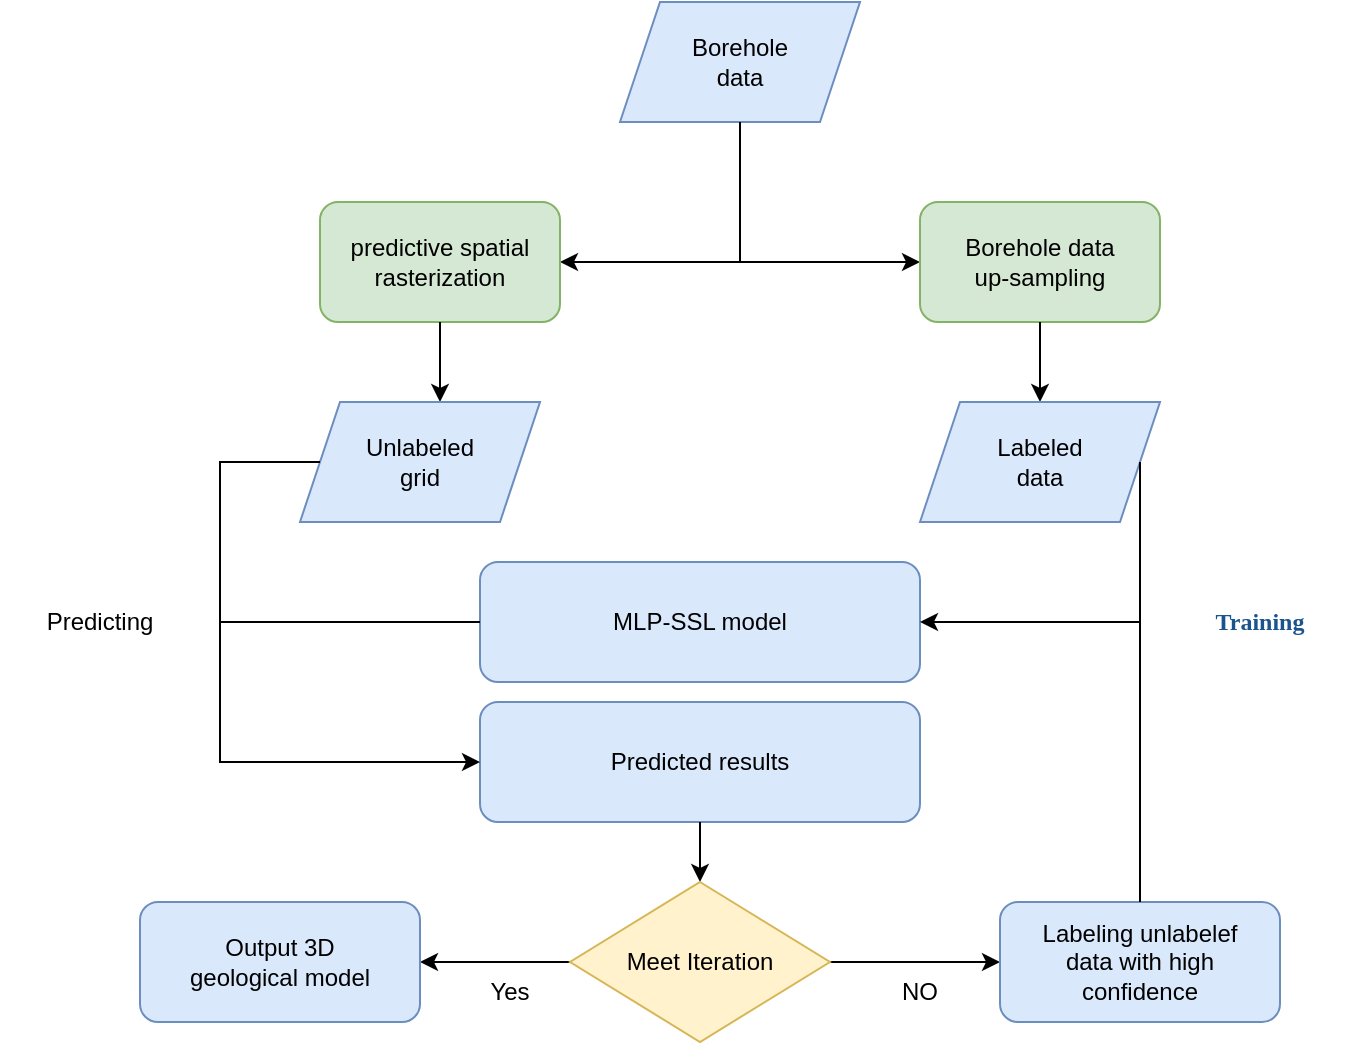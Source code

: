 <mxfile version="24.4.4" type="github">
  <diagram name="第 1 页" id="4HQFFYl0oMXb8RrgsdkW">
    <mxGraphModel dx="1434" dy="738" grid="1" gridSize="10" guides="1" tooltips="1" connect="1" arrows="1" fold="1" page="1" pageScale="1" pageWidth="827" pageHeight="1169" math="0" shadow="0">
      <root>
        <mxCell id="0" />
        <mxCell id="1" parent="0" />
        <mxCell id="y11krrfXEaSfHsdXctee-1" value="" style="shape=parallelogram;perimeter=parallelogramPerimeter;whiteSpace=wrap;html=1;fixedSize=1;fillColor=#dae8fc;strokeColor=#6c8ebf;" vertex="1" parent="1">
          <mxGeometry x="350" y="350" width="120" height="60" as="geometry" />
        </mxCell>
        <mxCell id="y11krrfXEaSfHsdXctee-4" value="" style="endArrow=classic;startArrow=classic;html=1;rounded=0;" edge="1" parent="1">
          <mxGeometry width="50" height="50" relative="1" as="geometry">
            <mxPoint x="320" y="480" as="sourcePoint" />
            <mxPoint x="500" y="480" as="targetPoint" />
          </mxGeometry>
        </mxCell>
        <mxCell id="y11krrfXEaSfHsdXctee-5" value="" style="endArrow=none;html=1;rounded=0;entryX=0.5;entryY=1;entryDx=0;entryDy=0;" edge="1" parent="1" target="y11krrfXEaSfHsdXctee-1">
          <mxGeometry width="50" height="50" relative="1" as="geometry">
            <mxPoint x="410" y="480" as="sourcePoint" />
            <mxPoint x="440" y="360" as="targetPoint" />
          </mxGeometry>
        </mxCell>
        <mxCell id="y11krrfXEaSfHsdXctee-6" value="" style="rounded=1;whiteSpace=wrap;html=1;fillColor=#d5e8d4;strokeColor=#82b366;" vertex="1" parent="1">
          <mxGeometry x="200" y="450" width="120" height="60" as="geometry" />
        </mxCell>
        <mxCell id="y11krrfXEaSfHsdXctee-7" value="" style="rounded=1;whiteSpace=wrap;html=1;fillColor=#d5e8d4;strokeColor=#82b366;" vertex="1" parent="1">
          <mxGeometry x="500" y="450" width="120" height="60" as="geometry" />
        </mxCell>
        <mxCell id="y11krrfXEaSfHsdXctee-8" value="" style="endArrow=classic;html=1;rounded=0;exitX=0.5;exitY=1;exitDx=0;exitDy=0;" edge="1" parent="1" source="y11krrfXEaSfHsdXctee-6">
          <mxGeometry width="50" height="50" relative="1" as="geometry">
            <mxPoint x="390" y="561" as="sourcePoint" />
            <mxPoint x="260" y="550" as="targetPoint" />
          </mxGeometry>
        </mxCell>
        <mxCell id="y11krrfXEaSfHsdXctee-10" value="" style="endArrow=classic;html=1;rounded=0;exitX=0.5;exitY=1;exitDx=0;exitDy=0;" edge="1" parent="1" source="y11krrfXEaSfHsdXctee-7">
          <mxGeometry width="50" height="50" relative="1" as="geometry">
            <mxPoint x="270" y="520" as="sourcePoint" />
            <mxPoint x="560" y="550" as="targetPoint" />
          </mxGeometry>
        </mxCell>
        <mxCell id="y11krrfXEaSfHsdXctee-11" value="" style="shape=parallelogram;perimeter=parallelogramPerimeter;whiteSpace=wrap;html=1;fixedSize=1;fillColor=#dae8fc;strokeColor=#6c8ebf;" vertex="1" parent="1">
          <mxGeometry x="190" y="550" width="120" height="60" as="geometry" />
        </mxCell>
        <mxCell id="y11krrfXEaSfHsdXctee-12" value="" style="shape=parallelogram;perimeter=parallelogramPerimeter;whiteSpace=wrap;html=1;fixedSize=1;fillColor=#dae8fc;strokeColor=#6c8ebf;" vertex="1" parent="1">
          <mxGeometry x="500" y="550" width="120" height="60" as="geometry" />
        </mxCell>
        <mxCell id="y11krrfXEaSfHsdXctee-13" value="" style="rounded=1;whiteSpace=wrap;html=1;fillColor=#dae8fc;strokeColor=#6c8ebf;" vertex="1" parent="1">
          <mxGeometry x="280" y="630" width="220" height="60" as="geometry" />
        </mxCell>
        <mxCell id="y11krrfXEaSfHsdXctee-15" value="" style="rounded=1;whiteSpace=wrap;html=1;fillColor=#dae8fc;strokeColor=#6c8ebf;" vertex="1" parent="1">
          <mxGeometry x="280" y="700" width="220" height="60" as="geometry" />
        </mxCell>
        <mxCell id="y11krrfXEaSfHsdXctee-16" value="" style="endArrow=classic;html=1;rounded=0;exitX=0.5;exitY=1;exitDx=0;exitDy=0;" edge="1" parent="1" source="y11krrfXEaSfHsdXctee-15" target="y11krrfXEaSfHsdXctee-17">
          <mxGeometry width="50" height="50" relative="1" as="geometry">
            <mxPoint x="390" y="710" as="sourcePoint" />
            <mxPoint x="390" y="810" as="targetPoint" />
          </mxGeometry>
        </mxCell>
        <mxCell id="y11krrfXEaSfHsdXctee-19" style="edgeStyle=orthogonalEdgeStyle;rounded=0;orthogonalLoop=1;jettySize=auto;html=1;" edge="1" parent="1" source="y11krrfXEaSfHsdXctee-17">
          <mxGeometry relative="1" as="geometry">
            <mxPoint x="540" y="830" as="targetPoint" />
          </mxGeometry>
        </mxCell>
        <mxCell id="y11krrfXEaSfHsdXctee-20" style="edgeStyle=orthogonalEdgeStyle;rounded=0;orthogonalLoop=1;jettySize=auto;html=1;exitX=0;exitY=0.5;exitDx=0;exitDy=0;" edge="1" parent="1" source="y11krrfXEaSfHsdXctee-17">
          <mxGeometry relative="1" as="geometry">
            <mxPoint x="250" y="830" as="targetPoint" />
          </mxGeometry>
        </mxCell>
        <mxCell id="y11krrfXEaSfHsdXctee-17" value="" style="rhombus;whiteSpace=wrap;html=1;fillColor=#fff2cc;strokeColor=#d6b656;" vertex="1" parent="1">
          <mxGeometry x="325" y="790" width="130" height="80" as="geometry" />
        </mxCell>
        <mxCell id="y11krrfXEaSfHsdXctee-21" value="" style="rounded=1;whiteSpace=wrap;html=1;fillColor=#dae8fc;strokeColor=#6c8ebf;" vertex="1" parent="1">
          <mxGeometry x="110" y="800" width="140" height="60" as="geometry" />
        </mxCell>
        <mxCell id="y11krrfXEaSfHsdXctee-22" value="" style="rounded=1;whiteSpace=wrap;html=1;fillColor=#dae8fc;strokeColor=#6c8ebf;" vertex="1" parent="1">
          <mxGeometry x="540" y="800" width="140" height="60" as="geometry" />
        </mxCell>
        <mxCell id="y11krrfXEaSfHsdXctee-23" value="" style="endArrow=classic;html=1;rounded=0;exitX=0;exitY=0.5;exitDx=0;exitDy=0;entryX=0;entryY=0.5;entryDx=0;entryDy=0;" edge="1" parent="1" source="y11krrfXEaSfHsdXctee-11" target="y11krrfXEaSfHsdXctee-15">
          <mxGeometry width="50" height="50" relative="1" as="geometry">
            <mxPoint x="390" y="710" as="sourcePoint" />
            <mxPoint x="150" y="740" as="targetPoint" />
            <Array as="points">
              <mxPoint x="150" y="580" />
              <mxPoint x="150" y="730" />
            </Array>
          </mxGeometry>
        </mxCell>
        <mxCell id="y11krrfXEaSfHsdXctee-24" value="" style="endArrow=none;html=1;rounded=0;entryX=0;entryY=0.5;entryDx=0;entryDy=0;" edge="1" parent="1" target="y11krrfXEaSfHsdXctee-13">
          <mxGeometry width="50" height="50" relative="1" as="geometry">
            <mxPoint x="150" y="660" as="sourcePoint" />
            <mxPoint x="300" y="620" as="targetPoint" />
          </mxGeometry>
        </mxCell>
        <mxCell id="y11krrfXEaSfHsdXctee-25" value="" style="endArrow=classic;html=1;rounded=0;exitX=1;exitY=0.5;exitDx=0;exitDy=0;entryX=1;entryY=0.5;entryDx=0;entryDy=0;" edge="1" parent="1" source="y11krrfXEaSfHsdXctee-12" target="y11krrfXEaSfHsdXctee-13">
          <mxGeometry width="50" height="50" relative="1" as="geometry">
            <mxPoint x="390" y="710" as="sourcePoint" />
            <mxPoint x="440" y="660" as="targetPoint" />
            <Array as="points">
              <mxPoint x="610" y="660" />
            </Array>
          </mxGeometry>
        </mxCell>
        <mxCell id="y11krrfXEaSfHsdXctee-26" value="" style="endArrow=none;html=1;rounded=0;exitX=0.5;exitY=0;exitDx=0;exitDy=0;" edge="1" parent="1" source="y11krrfXEaSfHsdXctee-22">
          <mxGeometry width="50" height="50" relative="1" as="geometry">
            <mxPoint x="390" y="710" as="sourcePoint" />
            <mxPoint x="610" y="660" as="targetPoint" />
          </mxGeometry>
        </mxCell>
        <mxCell id="y11krrfXEaSfHsdXctee-27" value="Borehole&lt;br&gt;data" style="text;strokeColor=none;align=center;fillColor=none;html=1;verticalAlign=middle;whiteSpace=wrap;rounded=0;" vertex="1" parent="1">
          <mxGeometry x="380" y="365" width="60" height="30" as="geometry" />
        </mxCell>
        <mxCell id="y11krrfXEaSfHsdXctee-28" value="predictive spatial&lt;br&gt;rasterization" style="text;strokeColor=none;align=center;fillColor=none;html=1;verticalAlign=middle;whiteSpace=wrap;rounded=0;" vertex="1" parent="1">
          <mxGeometry x="210" y="462.5" width="100" height="35" as="geometry" />
        </mxCell>
        <mxCell id="y11krrfXEaSfHsdXctee-29" value="Borehole data&lt;br&gt;up-sampling" style="text;strokeColor=none;align=center;fillColor=none;html=1;verticalAlign=middle;whiteSpace=wrap;rounded=0;" vertex="1" parent="1">
          <mxGeometry x="510" y="462.5" width="100" height="35" as="geometry" />
        </mxCell>
        <mxCell id="y11krrfXEaSfHsdXctee-30" value="Unlabeled&lt;br&gt;grid" style="text;strokeColor=none;align=center;fillColor=none;html=1;verticalAlign=middle;whiteSpace=wrap;rounded=0;" vertex="1" parent="1">
          <mxGeometry x="220" y="565" width="60" height="30" as="geometry" />
        </mxCell>
        <mxCell id="y11krrfXEaSfHsdXctee-31" value="Labeled data" style="text;strokeColor=none;align=center;fillColor=none;html=1;verticalAlign=middle;whiteSpace=wrap;rounded=0;" vertex="1" parent="1">
          <mxGeometry x="530" y="565" width="60" height="30" as="geometry" />
        </mxCell>
        <mxCell id="y11krrfXEaSfHsdXctee-32" value="MLP-SSL model" style="text;strokeColor=none;align=center;fillColor=none;html=1;verticalAlign=middle;whiteSpace=wrap;rounded=0;" vertex="1" parent="1">
          <mxGeometry x="340" y="642.5" width="100" height="35" as="geometry" />
        </mxCell>
        <mxCell id="y11krrfXEaSfHsdXctee-33" value="Predicted results" style="text;strokeColor=none;align=center;fillColor=none;html=1;verticalAlign=middle;whiteSpace=wrap;rounded=0;" vertex="1" parent="1">
          <mxGeometry x="340" y="712.5" width="100" height="35" as="geometry" />
        </mxCell>
        <mxCell id="y11krrfXEaSfHsdXctee-34" value="Meet Iteration" style="text;strokeColor=none;align=center;fillColor=none;html=1;verticalAlign=middle;whiteSpace=wrap;rounded=0;" vertex="1" parent="1">
          <mxGeometry x="340" y="812.5" width="100" height="35" as="geometry" />
        </mxCell>
        <mxCell id="y11krrfXEaSfHsdXctee-35" value="Yes" style="text;strokeColor=none;align=center;fillColor=none;html=1;verticalAlign=middle;whiteSpace=wrap;rounded=0;" vertex="1" parent="1">
          <mxGeometry x="265" y="830" width="60" height="30" as="geometry" />
        </mxCell>
        <mxCell id="y11krrfXEaSfHsdXctee-36" value="NO" style="text;strokeColor=none;align=center;fillColor=none;html=1;verticalAlign=middle;whiteSpace=wrap;rounded=0;" vertex="1" parent="1">
          <mxGeometry x="470" y="830" width="60" height="30" as="geometry" />
        </mxCell>
        <mxCell id="y11krrfXEaSfHsdXctee-37" value="Predicting&lt;span style=&quot;color: rgba(0, 0, 0, 0); font-family: monospace; font-size: 0px; text-align: start; text-wrap: nowrap;&quot;&gt;%3CmxGraphModel%3E%3Croot%3E%3CmxCell%20id%3D%220%22%2F%3E%3CmxCell%20id%3D%221%22%20parent%3D%220%22%2F%3E%3CmxCell%20id%3D%222%22%20value%3D%22Meet%20Iteration%22%20style%3D%22text%3BstrokeColor%3Dnone%3Balign%3Dcenter%3BfillColor%3Dnone%3Bhtml%3D1%3BverticalAlign%3Dmiddle%3BwhiteSpace%3Dwrap%3Brounded%3D0%3B%22%20vertex%3D%221%22%20parent%3D%221%22%3E%3CmxGeometry%20x%3D%22340%22%20y%3D%22812.5%22%20width%3D%22100%22%20height%3D%2235%22%20as%3D%22geometry%22%2F%3E%3C%2FmxCell%3E%3C%2Froot%3E%3C%2FmxGraphModel%3E&lt;/span&gt;" style="text;strokeColor=none;align=center;fillColor=none;html=1;verticalAlign=middle;whiteSpace=wrap;rounded=0;" vertex="1" parent="1">
          <mxGeometry x="40" y="642.5" width="100" height="35" as="geometry" />
        </mxCell>
        <mxCell id="y11krrfXEaSfHsdXctee-38" value="&lt;div style=&quot;text-align: center;&quot;&gt;&lt;span style=&quot;text-align: start; background-color: initial;&quot;&gt;&lt;font face=&quot;Times New Roman, Times, STKaiTi, KaiTi, SimSun, Microsoft Yahei&quot; color=&quot;#1b538c&quot;&gt;&lt;b&gt;Training&lt;/b&gt;&lt;/font&gt;&lt;/span&gt;&lt;span style=&quot;color: rgba(0, 0, 0, 0); font-family: monospace; font-size: 0px; text-align: start; text-wrap: nowrap; background-color: initial;&quot;&gt;%3CmxGraphModel%3E%3Croot%3E%3CmxCell%20id%3D%220%22%2F%3E%3CmxCell%20id%3D%221%22%20parent%3D%220%22%2F%3E%3CmxCell%20id%3D%222%22%20value%3D%22Meet%20Iteration%22%20style%3D%22text%3BstrokeColor%3Dnone%3Balign%3Dcenter%3BfillColor%3Dnone%3Bhtml%3D1%3BverticalAlign%3Dmiddle%3BwhiteSpace%3Dwrap%3Brounded%3D0%3B%22%20vertex%3D%221%22%20parent%3D%221%22%3E%3CmxGeometry%20x%3D%22340%22%20y%3D%22812.5%22%20width%3D%22100%22%20height%3D%2235%22%20as%3D%22geometry%22%2F%3E%3C%2FmxCell%3E%3C%2Froot%3E%3C%2FmxGraphModel%3E&lt;/span&gt;&lt;span style=&quot;font-size: 0px; text-align: start; text-wrap: nowrap; background-color: initial;&quot; value=&quot;1&quot; class=&quot;translate_span&quot;&gt; 预测% 3C mxgraphmodel % 3E % 3C root % 3E % 3C mxcell % 20id % 3D % 220% 22% 2F % 3E % 3C mxcell % 20id % 3D % 221% 22% 20父代% 3D % 220% 22% 2F % 3E % 3C mxcell % 20id % 3D % 222% 22% 20 value % 3D % 22 meet % 20迭代% 22 % 20style % 3D %文本%3BstrokeColor%3Dnone%&lt;/span&gt;&lt;/div&gt;" style="text;strokeColor=none;align=center;fillColor=none;html=1;verticalAlign=middle;whiteSpace=wrap;rounded=0;" vertex="1" parent="1">
          <mxGeometry x="620" y="642.5" width="100" height="35" as="geometry" />
        </mxCell>
        <mxCell id="y11krrfXEaSfHsdXctee-39" value="Output 3D&lt;br&gt;geological model" style="text;strokeColor=none;align=center;fillColor=none;html=1;verticalAlign=middle;whiteSpace=wrap;rounded=0;" vertex="1" parent="1">
          <mxGeometry x="130" y="812.5" width="100" height="35" as="geometry" />
        </mxCell>
        <mxCell id="y11krrfXEaSfHsdXctee-40" value="Labeling unlabelef&lt;br&gt;data with high&lt;br&gt;confidence" style="text;strokeColor=none;align=center;fillColor=none;html=1;verticalAlign=middle;whiteSpace=wrap;rounded=0;" vertex="1" parent="1">
          <mxGeometry x="560" y="812.5" width="100" height="35" as="geometry" />
        </mxCell>
      </root>
    </mxGraphModel>
  </diagram>
</mxfile>
